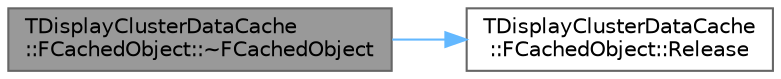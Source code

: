 digraph "TDisplayClusterDataCache::FCachedObject::~FCachedObject"
{
 // INTERACTIVE_SVG=YES
 // LATEX_PDF_SIZE
  bgcolor="transparent";
  edge [fontname=Helvetica,fontsize=10,labelfontname=Helvetica,labelfontsize=10];
  node [fontname=Helvetica,fontsize=10,shape=box,height=0.2,width=0.4];
  rankdir="LR";
  Node1 [id="Node000001",label="TDisplayClusterDataCache\l::FCachedObject::~FCachedObject",height=0.2,width=0.4,color="gray40", fillcolor="grey60", style="filled", fontcolor="black",tooltip=" "];
  Node1 -> Node2 [id="edge1_Node000001_Node000002",color="steelblue1",style="solid",tooltip=" "];
  Node2 [id="Node000002",label="TDisplayClusterDataCache\l::FCachedObject::Release",height=0.2,width=0.4,color="grey40", fillcolor="white", style="filled",URL="$df/dd0/structTDisplayClusterDataCache_1_1FCachedObject.html#a7c66f5f2626f3cfd5377d70efb4944fe",tooltip="Release referenced data."];
}

